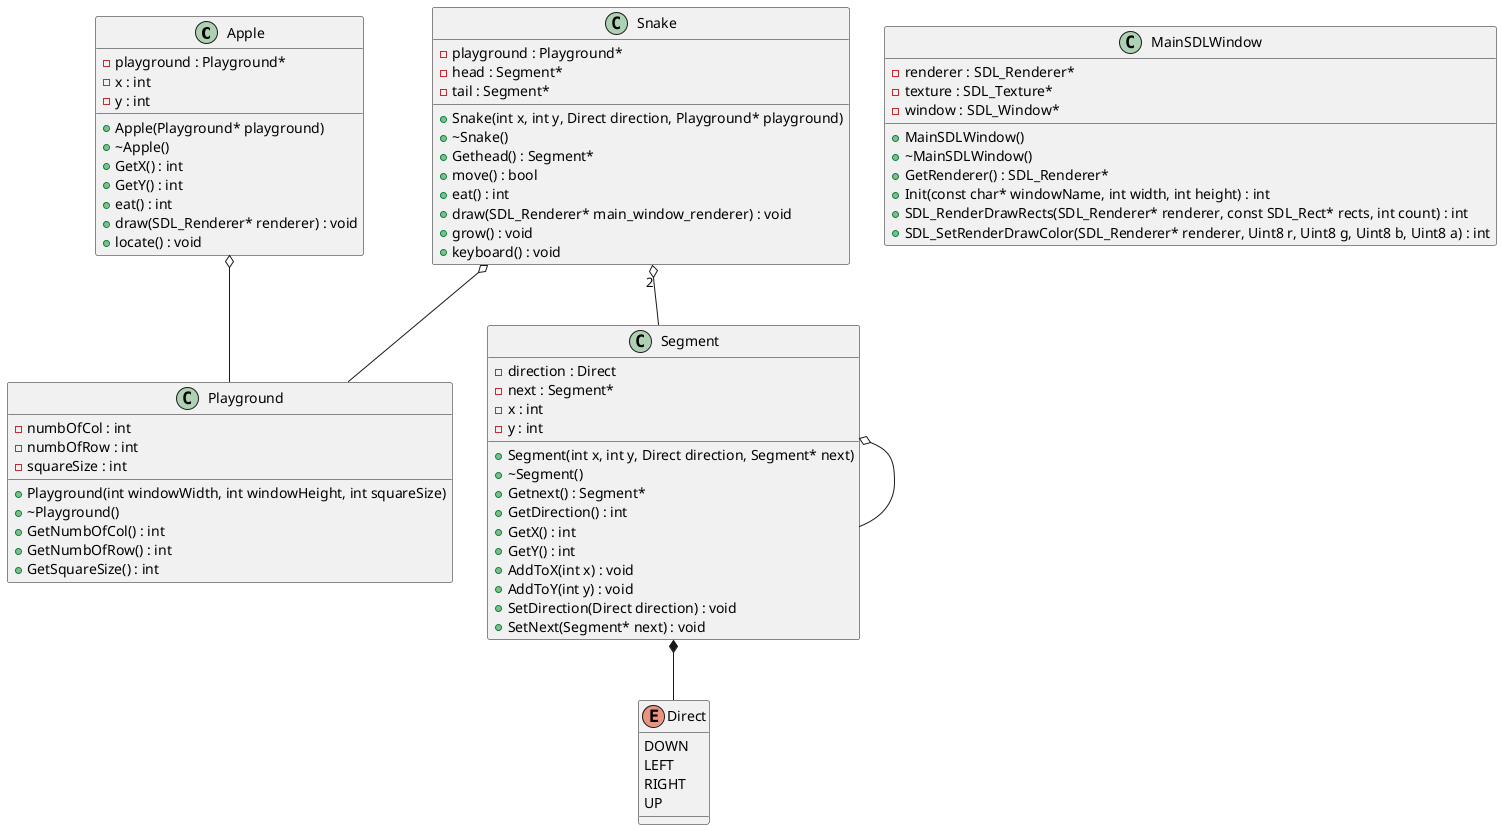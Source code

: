 @startuml





/' Objects '/

class Apple {
	+Apple(Playground* playground)
	+~Apple()
	-playground : Playground*
	+GetX() : int
	+GetY() : int
	+eat() : int
	-x : int
	-y : int
	+draw(SDL_Renderer* renderer) : void
	+locate() : void
}


class MainSDLWindow {
	+MainSDLWindow()
	+~MainSDLWindow()
	+GetRenderer() : SDL_Renderer*
	-renderer : SDL_Renderer*
	-texture : SDL_Texture*
	-window : SDL_Window*
	+Init(const char* windowName, int width, int height) : int
	+SDL_RenderDrawRects(SDL_Renderer* renderer, const SDL_Rect* rects, int count) : int
	+SDL_SetRenderDrawColor(SDL_Renderer* renderer, Uint8 r, Uint8 g, Uint8 b, Uint8 a) : int
}


class Playground {
	+Playground(int windowWidth, int windowHeight, int squareSize)
	+~Playground()
	+GetNumbOfCol() : int
	+GetNumbOfRow() : int
	+GetSquareSize() : int
	-numbOfCol : int
	-numbOfRow : int
	-squareSize : int
}


class Segment {
	+Segment(int x, int y, Direct direction, Segment* next)
	+~Segment()
	-direction : Direct
	+Getnext() : Segment*
	-next : Segment*
	+GetDirection() : int
	+GetX() : int
	+GetY() : int
	-x : int
	-y : int
	+AddToX(int x) : void
	+AddToY(int y) : void
	+SetDirection(Direct direction) : void
	+SetNext(Segment* next) : void
}


class Snake {
	+Snake(int x, int y, Direct direction, Playground* playground)
	+~Snake()
	-playground : Playground*
	+Gethead() : Segment*
	-head : Segment*
	-tail : Segment*
	+move() : bool
	+eat() : int
	+draw(SDL_Renderer* main_window_renderer) : void
	+grow() : void
	+keyboard() : void
}


enum Direct {
	DOWN
	LEFT
	RIGHT
	UP
}





/' Inheritance relationships '/




/' Aggregation relationships '/

.Apple o-- .Playground


.Segment *-- .Direct


.Segment o-- .Segment


.Snake o-- .Playground


.Snake "2" o-- .Segment






/' Nested objects '/



@enduml

